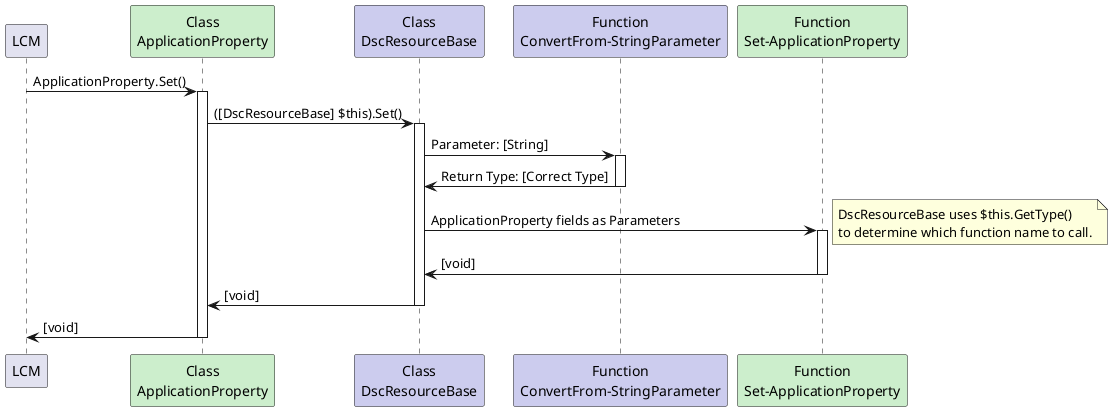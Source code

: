 @startuml

participant "LCM"
participant "Class\nApplicationProperty" #cceecc
participant "Class\nDscResourceBase" #ccccee
participant "Function\nConvertFrom-StringParameter" #ccccee
participant "Function\nSet-ApplicationProperty" #cceecc

"LCM" -> "Class\nApplicationProperty" : ApplicationProperty.Set()
activate "Class\nApplicationProperty"

"Class\nApplicationProperty" -> "Class\nDscResourceBase" : ([DscResourceBase] $this).Set()
activate "Class\nDscResourceBase"

"Class\nDscResourceBase" -> "Function\nConvertFrom-StringParameter" : Parameter: [String]
activate "Function\nConvertFrom-StringParameter"

"Function\nConvertFrom-StringParameter" -> "Class\nDscResourceBase" : Return Type: [Correct Type]
deactivate "Function\nConvertFrom-StringParameter"

"Class\nDscResourceBase" -> "Function\nSet-ApplicationProperty" : ApplicationProperty fields as Parameters
activate "Function\nSet-ApplicationProperty"
note right
    DscResourceBase uses $this.GetType()
    to determine which function name to call.
end note
"Function\nSet-ApplicationProperty" -> "Class\nDscResourceBase" : [void]
deactivate "Function\nSet-ApplicationProperty"

"Class\nDscResourceBase" -> "Class\nApplicationProperty": [void]
deactivate "Class\nDscResourceBase"

"Class\nApplicationProperty" -> "LCM" : [void]
deactivate "Class\nApplicationProperty"

@enduml